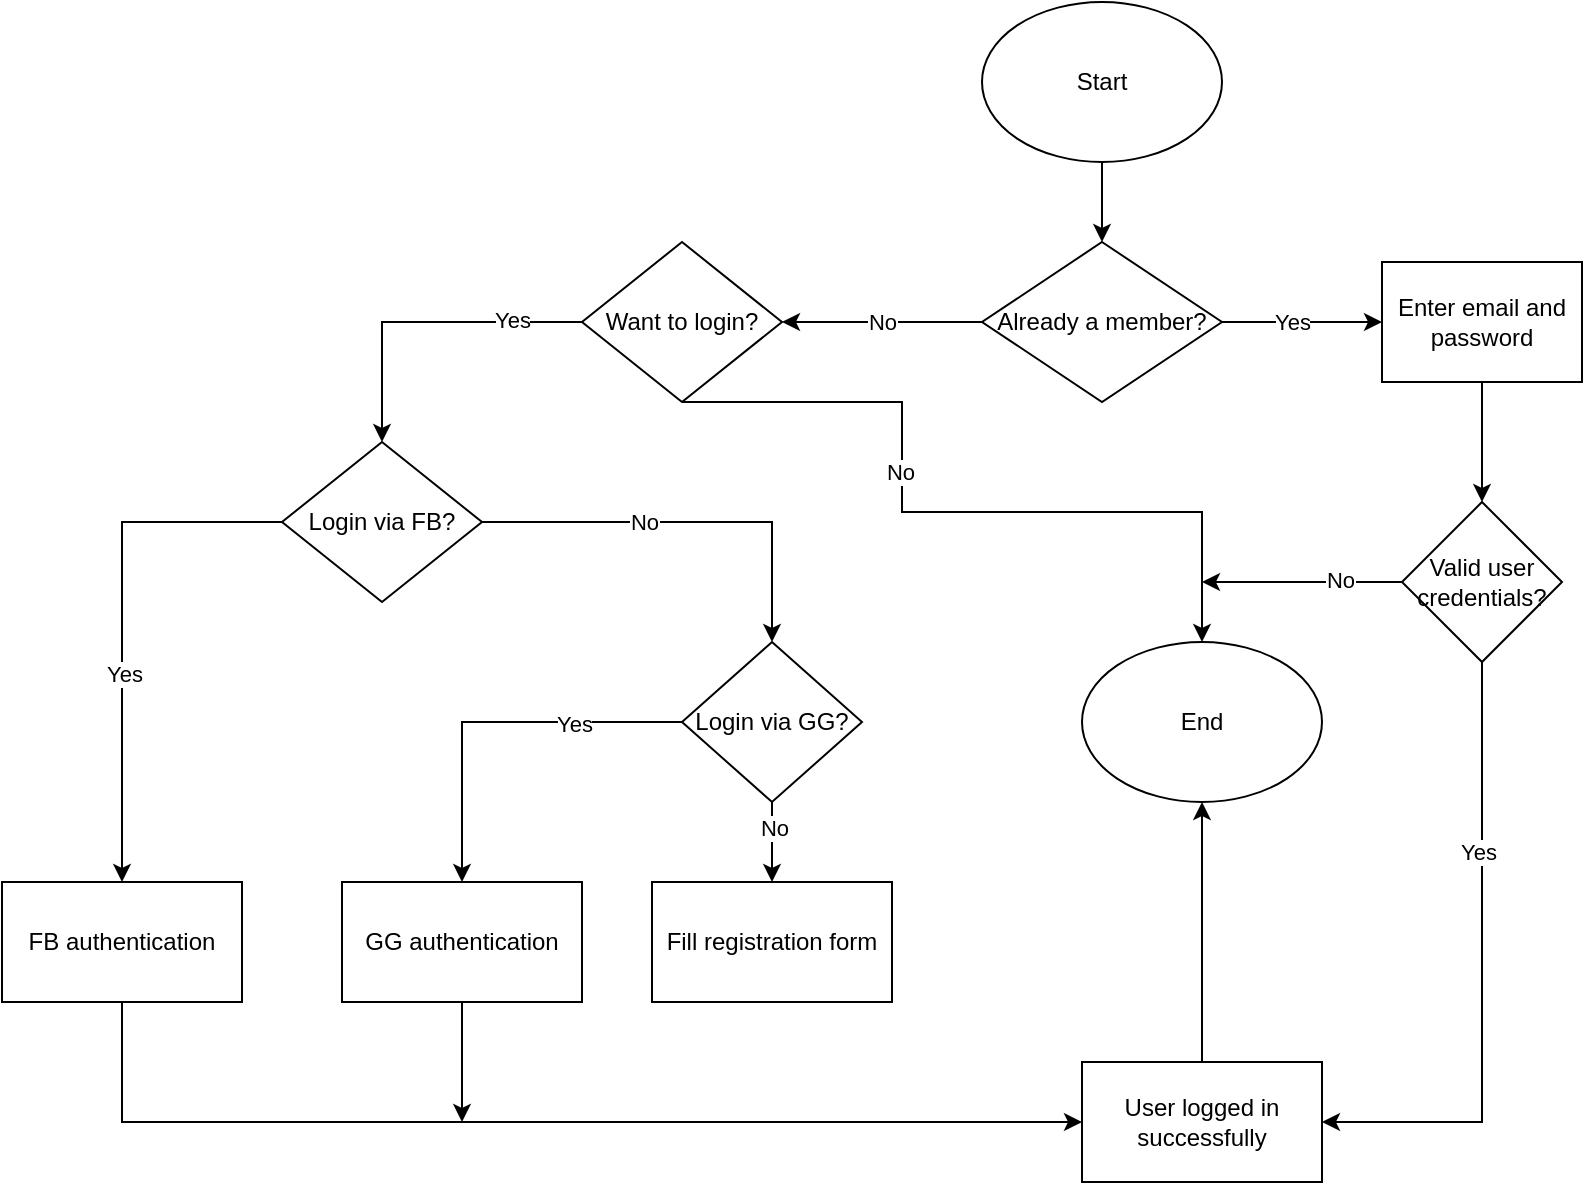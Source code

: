 <mxfile version="24.7.7">
  <diagram id="C5RBs43oDa-KdzZeNtuy" name="Page-1">
    <mxGraphModel dx="1774" dy="1124" grid="1" gridSize="10" guides="1" tooltips="1" connect="1" arrows="1" fold="1" page="1" pageScale="1" pageWidth="827" pageHeight="1169" math="0" shadow="0">
      <root>
        <mxCell id="WIyWlLk6GJQsqaUBKTNV-0" />
        <mxCell id="WIyWlLk6GJQsqaUBKTNV-1" parent="WIyWlLk6GJQsqaUBKTNV-0" />
        <mxCell id="P-8VdX7rTDSPW62SHWSR-2" value="" style="edgeStyle=orthogonalEdgeStyle;rounded=0;orthogonalLoop=1;jettySize=auto;html=1;" parent="WIyWlLk6GJQsqaUBKTNV-1" source="P-8VdX7rTDSPW62SHWSR-0" target="P-8VdX7rTDSPW62SHWSR-1" edge="1">
          <mxGeometry relative="1" as="geometry" />
        </mxCell>
        <mxCell id="P-8VdX7rTDSPW62SHWSR-0" value="Start" style="ellipse;whiteSpace=wrap;html=1;" parent="WIyWlLk6GJQsqaUBKTNV-1" vertex="1">
          <mxGeometry x="340" y="40" width="120" height="80" as="geometry" />
        </mxCell>
        <mxCell id="P-8VdX7rTDSPW62SHWSR-4" value="No" style="edgeStyle=orthogonalEdgeStyle;rounded=0;orthogonalLoop=1;jettySize=auto;html=1;" parent="WIyWlLk6GJQsqaUBKTNV-1" source="P-8VdX7rTDSPW62SHWSR-1" target="P-8VdX7rTDSPW62SHWSR-3" edge="1">
          <mxGeometry relative="1" as="geometry" />
        </mxCell>
        <mxCell id="-w1XSJWKrZyzjr05icSv-1" value="" style="edgeStyle=orthogonalEdgeStyle;rounded=0;orthogonalLoop=1;jettySize=auto;html=1;" parent="WIyWlLk6GJQsqaUBKTNV-1" source="P-8VdX7rTDSPW62SHWSR-1" target="-w1XSJWKrZyzjr05icSv-0" edge="1">
          <mxGeometry relative="1" as="geometry" />
        </mxCell>
        <mxCell id="-w1XSJWKrZyzjr05icSv-2" value="Yes" style="edgeLabel;html=1;align=center;verticalAlign=middle;resizable=0;points=[];" parent="-w1XSJWKrZyzjr05icSv-1" vertex="1" connectable="0">
          <mxGeometry x="-0.125" relative="1" as="geometry">
            <mxPoint as="offset" />
          </mxGeometry>
        </mxCell>
        <mxCell id="P-8VdX7rTDSPW62SHWSR-1" value="Already a member?" style="rhombus;whiteSpace=wrap;html=1;" parent="WIyWlLk6GJQsqaUBKTNV-1" vertex="1">
          <mxGeometry x="340" y="160" width="120" height="80" as="geometry" />
        </mxCell>
        <mxCell id="-w1XSJWKrZyzjr05icSv-10" value="" style="edgeStyle=orthogonalEdgeStyle;rounded=0;orthogonalLoop=1;jettySize=auto;html=1;" parent="WIyWlLk6GJQsqaUBKTNV-1" source="P-8VdX7rTDSPW62SHWSR-3" target="-w1XSJWKrZyzjr05icSv-9" edge="1">
          <mxGeometry relative="1" as="geometry" />
        </mxCell>
        <mxCell id="-w1XSJWKrZyzjr05icSv-27" value="Yes" style="edgeLabel;html=1;align=center;verticalAlign=middle;resizable=0;points=[];" parent="-w1XSJWKrZyzjr05icSv-10" vertex="1" connectable="0">
          <mxGeometry x="-0.562" y="-1" relative="1" as="geometry">
            <mxPoint as="offset" />
          </mxGeometry>
        </mxCell>
        <mxCell id="-w1XSJWKrZyzjr05icSv-26" style="edgeStyle=orthogonalEdgeStyle;rounded=0;orthogonalLoop=1;jettySize=auto;html=1;entryX=0.5;entryY=0;entryDx=0;entryDy=0;exitX=0.5;exitY=1;exitDx=0;exitDy=0;" parent="WIyWlLk6GJQsqaUBKTNV-1" source="P-8VdX7rTDSPW62SHWSR-3" target="-w1XSJWKrZyzjr05icSv-21" edge="1">
          <mxGeometry relative="1" as="geometry">
            <mxPoint x="190" y="230" as="sourcePoint" />
            <mxPoint x="450" y="350" as="targetPoint" />
            <Array as="points">
              <mxPoint x="300" y="240" />
              <mxPoint x="300" y="295" />
              <mxPoint x="450" y="295" />
            </Array>
          </mxGeometry>
        </mxCell>
        <mxCell id="-w1XSJWKrZyzjr05icSv-28" value="No" style="edgeLabel;html=1;align=center;verticalAlign=middle;resizable=0;points=[];" parent="-w1XSJWKrZyzjr05icSv-26" vertex="1" connectable="0">
          <mxGeometry x="-0.238" y="-1" relative="1" as="geometry">
            <mxPoint as="offset" />
          </mxGeometry>
        </mxCell>
        <mxCell id="P-8VdX7rTDSPW62SHWSR-3" value="Want to login?" style="rhombus;whiteSpace=wrap;html=1;" parent="WIyWlLk6GJQsqaUBKTNV-1" vertex="1">
          <mxGeometry x="140" y="160" width="100" height="80" as="geometry" />
        </mxCell>
        <mxCell id="-w1XSJWKrZyzjr05icSv-4" value="" style="edgeStyle=orthogonalEdgeStyle;rounded=0;orthogonalLoop=1;jettySize=auto;html=1;" parent="WIyWlLk6GJQsqaUBKTNV-1" source="-w1XSJWKrZyzjr05icSv-0" target="-w1XSJWKrZyzjr05icSv-3" edge="1">
          <mxGeometry relative="1" as="geometry" />
        </mxCell>
        <mxCell id="-w1XSJWKrZyzjr05icSv-0" value="Enter email and password" style="whiteSpace=wrap;html=1;" parent="WIyWlLk6GJQsqaUBKTNV-1" vertex="1">
          <mxGeometry x="540" y="170" width="100" height="60" as="geometry" />
        </mxCell>
        <mxCell id="-w1XSJWKrZyzjr05icSv-24" style="edgeStyle=orthogonalEdgeStyle;rounded=0;orthogonalLoop=1;jettySize=auto;html=1;exitX=0.5;exitY=1;exitDx=0;exitDy=0;entryX=1;entryY=0.5;entryDx=0;entryDy=0;" parent="WIyWlLk6GJQsqaUBKTNV-1" source="-w1XSJWKrZyzjr05icSv-3" target="-w1XSJWKrZyzjr05icSv-13" edge="1">
          <mxGeometry relative="1" as="geometry" />
        </mxCell>
        <mxCell id="-w1XSJWKrZyzjr05icSv-34" value="Yes" style="edgeLabel;html=1;align=center;verticalAlign=middle;resizable=0;points=[];" parent="-w1XSJWKrZyzjr05icSv-24" vertex="1" connectable="0">
          <mxGeometry x="-0.387" y="-2" relative="1" as="geometry">
            <mxPoint as="offset" />
          </mxGeometry>
        </mxCell>
        <mxCell id="-w1XSJWKrZyzjr05icSv-25" style="edgeStyle=orthogonalEdgeStyle;rounded=0;orthogonalLoop=1;jettySize=auto;html=1;" parent="WIyWlLk6GJQsqaUBKTNV-1" source="-w1XSJWKrZyzjr05icSv-3" edge="1">
          <mxGeometry relative="1" as="geometry">
            <mxPoint x="450" y="330" as="targetPoint" />
          </mxGeometry>
        </mxCell>
        <mxCell id="-w1XSJWKrZyzjr05icSv-33" value="No" style="edgeLabel;html=1;align=center;verticalAlign=middle;resizable=0;points=[];" parent="-w1XSJWKrZyzjr05icSv-25" vertex="1" connectable="0">
          <mxGeometry x="-0.385" y="-1" relative="1" as="geometry">
            <mxPoint as="offset" />
          </mxGeometry>
        </mxCell>
        <mxCell id="-w1XSJWKrZyzjr05icSv-3" value="Valid user credentials?" style="rhombus;whiteSpace=wrap;html=1;" parent="WIyWlLk6GJQsqaUBKTNV-1" vertex="1">
          <mxGeometry x="550" y="290" width="80" height="80" as="geometry" />
        </mxCell>
        <mxCell id="-w1XSJWKrZyzjr05icSv-12" value="" style="edgeStyle=orthogonalEdgeStyle;rounded=0;orthogonalLoop=1;jettySize=auto;html=1;" parent="WIyWlLk6GJQsqaUBKTNV-1" source="-w1XSJWKrZyzjr05icSv-9" target="-w1XSJWKrZyzjr05icSv-11" edge="1">
          <mxGeometry relative="1" as="geometry" />
        </mxCell>
        <mxCell id="-w1XSJWKrZyzjr05icSv-29" value="Yes" style="edgeLabel;html=1;align=center;verticalAlign=middle;resizable=0;points=[];" parent="-w1XSJWKrZyzjr05icSv-12" vertex="1" connectable="0">
          <mxGeometry x="0.2" y="1" relative="1" as="geometry">
            <mxPoint as="offset" />
          </mxGeometry>
        </mxCell>
        <mxCell id="-w1XSJWKrZyzjr05icSv-16" value="" style="edgeStyle=orthogonalEdgeStyle;rounded=0;orthogonalLoop=1;jettySize=auto;html=1;" parent="WIyWlLk6GJQsqaUBKTNV-1" source="-w1XSJWKrZyzjr05icSv-9" target="-w1XSJWKrZyzjr05icSv-15" edge="1">
          <mxGeometry relative="1" as="geometry" />
        </mxCell>
        <mxCell id="-w1XSJWKrZyzjr05icSv-30" value="No" style="edgeLabel;html=1;align=center;verticalAlign=middle;resizable=0;points=[];" parent="-w1XSJWKrZyzjr05icSv-16" vertex="1" connectable="0">
          <mxGeometry x="-0.21" relative="1" as="geometry">
            <mxPoint as="offset" />
          </mxGeometry>
        </mxCell>
        <mxCell id="-w1XSJWKrZyzjr05icSv-9" value="Login via FB?" style="rhombus;whiteSpace=wrap;html=1;" parent="WIyWlLk6GJQsqaUBKTNV-1" vertex="1">
          <mxGeometry x="-10" y="260" width="100" height="80" as="geometry" />
        </mxCell>
        <mxCell id="-w1XSJWKrZyzjr05icSv-14" value="" style="edgeStyle=orthogonalEdgeStyle;rounded=0;orthogonalLoop=1;jettySize=auto;html=1;exitX=0.5;exitY=1;exitDx=0;exitDy=0;entryX=0;entryY=0.5;entryDx=0;entryDy=0;" parent="WIyWlLk6GJQsqaUBKTNV-1" source="-w1XSJWKrZyzjr05icSv-11" target="-w1XSJWKrZyzjr05icSv-13" edge="1">
          <mxGeometry relative="1" as="geometry" />
        </mxCell>
        <mxCell id="-w1XSJWKrZyzjr05icSv-11" value="FB authentication" style="whiteSpace=wrap;html=1;" parent="WIyWlLk6GJQsqaUBKTNV-1" vertex="1">
          <mxGeometry x="-150" y="480" width="120" height="60" as="geometry" />
        </mxCell>
        <mxCell id="-w1XSJWKrZyzjr05icSv-23" style="edgeStyle=orthogonalEdgeStyle;rounded=0;orthogonalLoop=1;jettySize=auto;html=1;exitX=0.5;exitY=0;exitDx=0;exitDy=0;entryX=0.5;entryY=1;entryDx=0;entryDy=0;" parent="WIyWlLk6GJQsqaUBKTNV-1" source="-w1XSJWKrZyzjr05icSv-13" target="-w1XSJWKrZyzjr05icSv-21" edge="1">
          <mxGeometry relative="1" as="geometry" />
        </mxCell>
        <mxCell id="-w1XSJWKrZyzjr05icSv-13" value="User logged in successfully" style="whiteSpace=wrap;html=1;" parent="WIyWlLk6GJQsqaUBKTNV-1" vertex="1">
          <mxGeometry x="390" y="570" width="120" height="60" as="geometry" />
        </mxCell>
        <mxCell id="-w1XSJWKrZyzjr05icSv-18" value="" style="edgeStyle=orthogonalEdgeStyle;rounded=0;orthogonalLoop=1;jettySize=auto;html=1;" parent="WIyWlLk6GJQsqaUBKTNV-1" source="-w1XSJWKrZyzjr05icSv-15" target="-w1XSJWKrZyzjr05icSv-17" edge="1">
          <mxGeometry relative="1" as="geometry" />
        </mxCell>
        <mxCell id="-w1XSJWKrZyzjr05icSv-31" value="Yes" style="edgeLabel;html=1;align=center;verticalAlign=middle;resizable=0;points=[];" parent="-w1XSJWKrZyzjr05icSv-18" vertex="1" connectable="0">
          <mxGeometry x="-0.425" y="1" relative="1" as="geometry">
            <mxPoint as="offset" />
          </mxGeometry>
        </mxCell>
        <mxCell id="-w1XSJWKrZyzjr05icSv-36" value="" style="edgeStyle=orthogonalEdgeStyle;rounded=0;orthogonalLoop=1;jettySize=auto;html=1;" parent="WIyWlLk6GJQsqaUBKTNV-1" source="-w1XSJWKrZyzjr05icSv-15" target="-w1XSJWKrZyzjr05icSv-35" edge="1">
          <mxGeometry relative="1" as="geometry" />
        </mxCell>
        <mxCell id="-w1XSJWKrZyzjr05icSv-38" value="No" style="edgeLabel;html=1;align=center;verticalAlign=middle;resizable=0;points=[];" parent="-w1XSJWKrZyzjr05icSv-36" vertex="1" connectable="0">
          <mxGeometry x="-0.35" y="1" relative="1" as="geometry">
            <mxPoint as="offset" />
          </mxGeometry>
        </mxCell>
        <mxCell id="-w1XSJWKrZyzjr05icSv-15" value="Login via GG?" style="rhombus;whiteSpace=wrap;html=1;" parent="WIyWlLk6GJQsqaUBKTNV-1" vertex="1">
          <mxGeometry x="190" y="360" width="90" height="80" as="geometry" />
        </mxCell>
        <mxCell id="-w1XSJWKrZyzjr05icSv-20" value="" style="edgeStyle=orthogonalEdgeStyle;rounded=0;orthogonalLoop=1;jettySize=auto;html=1;" parent="WIyWlLk6GJQsqaUBKTNV-1" source="-w1XSJWKrZyzjr05icSv-17" edge="1">
          <mxGeometry relative="1" as="geometry">
            <mxPoint x="80" y="600" as="targetPoint" />
          </mxGeometry>
        </mxCell>
        <mxCell id="-w1XSJWKrZyzjr05icSv-17" value="GG authentication" style="whiteSpace=wrap;html=1;" parent="WIyWlLk6GJQsqaUBKTNV-1" vertex="1">
          <mxGeometry x="20" y="480" width="120" height="60" as="geometry" />
        </mxCell>
        <mxCell id="-w1XSJWKrZyzjr05icSv-21" value="End" style="ellipse;whiteSpace=wrap;html=1;" parent="WIyWlLk6GJQsqaUBKTNV-1" vertex="1">
          <mxGeometry x="390" y="360" width="120" height="80" as="geometry" />
        </mxCell>
        <mxCell id="-w1XSJWKrZyzjr05icSv-35" value="Fill registration form" style="whiteSpace=wrap;html=1;" parent="WIyWlLk6GJQsqaUBKTNV-1" vertex="1">
          <mxGeometry x="175" y="480" width="120" height="60" as="geometry" />
        </mxCell>
      </root>
    </mxGraphModel>
  </diagram>
</mxfile>
